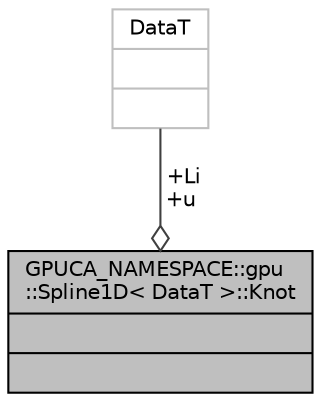 digraph "GPUCA_NAMESPACE::gpu::Spline1D&lt; DataT &gt;::Knot"
{
 // INTERACTIVE_SVG=YES
  bgcolor="transparent";
  edge [fontname="Helvetica",fontsize="10",labelfontname="Helvetica",labelfontsize="10"];
  node [fontname="Helvetica",fontsize="10",shape=record];
  Node1 [label="{GPUCA_NAMESPACE::gpu\l::Spline1D\< DataT \>::Knot\n||}",height=0.2,width=0.4,color="black", fillcolor="grey75", style="filled", fontcolor="black"];
  Node2 -> Node1 [color="grey25",fontsize="10",style="solid",label=" +Li\n+u" ,arrowhead="odiamond",fontname="Helvetica"];
  Node2 [label="{DataT\n||}",height=0.2,width=0.4,color="grey75"];
}
